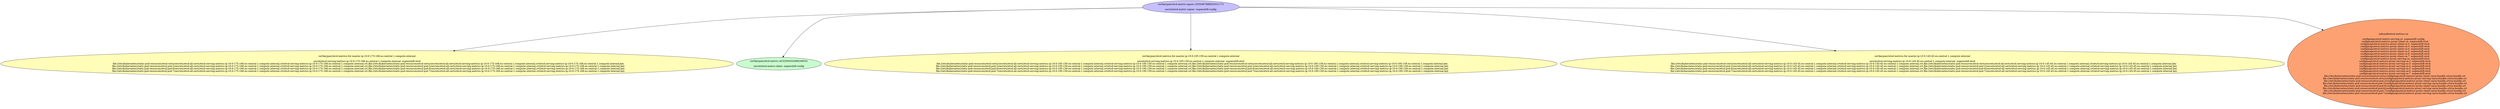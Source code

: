 digraph "Local Certificate" {
  // Node definitions.
  0 [
    label="certkeypair/etcd-metrics-for-master-ip-10-0-175-168.eu-central-1.compute.internal\n\nsecret/etcd-serving-metrics-ip-10-0-175-168.eu-central-1.compute.internal -nopenshift-etcd\n    file:///etc/kubernetes/static-pod-resources/etcd-certs/secrets/etcd-all-certs/etcd-serving-metrics-ip-10-0-175-168.eu-central-1.compute.internal.crt/etcd-serving-metrics-ip-10-0-175-168.eu-central-1.compute.internal.crt,file:///etc/kubernetes/static-pod-resources/etcd-certs/secrets/etcd-all-certs/etcd-serving-metrics-ip-10-0-175-168.eu-central-1.compute.internal.crt/etcd-serving-metrics-ip-10-0-175-168.eu-central-1.compute.internal.key\n    file:///etc/kubernetes/static-pod-resources/etcd-pod-2/secrets/etcd-all-certs/etcd-serving-metrics-ip-10-0-175-168.eu-central-1.compute.internal.crt/etcd-serving-metrics-ip-10-0-175-168.eu-central-1.compute.internal.crt,file:///etc/kubernetes/static-pod-resources/etcd-pod-2/secrets/etcd-all-certs/etcd-serving-metrics-ip-10-0-175-168.eu-central-1.compute.internal.crt/etcd-serving-metrics-ip-10-0-175-168.eu-central-1.compute.internal.key\n    file:///etc/kubernetes/static-pod-resources/etcd-pod-6/secrets/etcd-all-certs/etcd-serving-metrics-ip-10-0-175-168.eu-central-1.compute.internal.crt/etcd-serving-metrics-ip-10-0-175-168.eu-central-1.compute.internal.crt,file:///etc/kubernetes/static-pod-resources/etcd-pod-6/secrets/etcd-all-certs/etcd-serving-metrics-ip-10-0-175-168.eu-central-1.compute.internal.crt/etcd-serving-metrics-ip-10-0-175-168.eu-central-1.compute.internal.key\n    file:///etc/kubernetes/static-pod-resources/etcd-pod-7/secrets/etcd-all-certs/etcd-serving-metrics-ip-10-0-175-168.eu-central-1.compute.internal.crt/etcd-serving-metrics-ip-10-0-175-168.eu-central-1.compute.internal.crt,file:///etc/kubernetes/static-pod-resources/etcd-pod-7/secrets/etcd-all-certs/etcd-serving-metrics-ip-10-0-175-168.eu-central-1.compute.internal.crt/etcd-serving-metrics-ip-10-0-175-168.eu-central-1.compute.internal.key\n"
    style=filled
    fillcolor="#fffdb8"
  ];
  1 [
    label="certkeypair/etcd-metric-signer::2553087888933531173\n\nsecret/etcd-metric-signer -nopenshift-config\n"
    style=filled
    fillcolor="#c7bfff"
  ];
  2 [
    label="certkeypair/etcd-metric::4232500243488249024\n\nsecret/etcd-metric-client -nopenshift-config\n"
    style=filled
    fillcolor="#c8fbcd"
  ];
  3 [
    label="certkeypair/etcd-metrics-for-master-ip-10-0-195-159.eu-central-1.compute.internal\n\nsecret/etcd-serving-metrics-ip-10-0-195-159.eu-central-1.compute.internal -nopenshift-etcd\n    file:///etc/kubernetes/static-pod-resources/etcd-certs/secrets/etcd-all-certs/etcd-serving-metrics-ip-10-0-195-159.eu-central-1.compute.internal.crt/etcd-serving-metrics-ip-10-0-195-159.eu-central-1.compute.internal.crt,file:///etc/kubernetes/static-pod-resources/etcd-certs/secrets/etcd-all-certs/etcd-serving-metrics-ip-10-0-195-159.eu-central-1.compute.internal.crt/etcd-serving-metrics-ip-10-0-195-159.eu-central-1.compute.internal.key\n    file:///etc/kubernetes/static-pod-resources/etcd-pod-2/secrets/etcd-all-certs/etcd-serving-metrics-ip-10-0-195-159.eu-central-1.compute.internal.crt/etcd-serving-metrics-ip-10-0-195-159.eu-central-1.compute.internal.crt,file:///etc/kubernetes/static-pod-resources/etcd-pod-2/secrets/etcd-all-certs/etcd-serving-metrics-ip-10-0-195-159.eu-central-1.compute.internal.crt/etcd-serving-metrics-ip-10-0-195-159.eu-central-1.compute.internal.key\n    file:///etc/kubernetes/static-pod-resources/etcd-pod-6/secrets/etcd-all-certs/etcd-serving-metrics-ip-10-0-195-159.eu-central-1.compute.internal.crt/etcd-serving-metrics-ip-10-0-195-159.eu-central-1.compute.internal.crt,file:///etc/kubernetes/static-pod-resources/etcd-pod-6/secrets/etcd-all-certs/etcd-serving-metrics-ip-10-0-195-159.eu-central-1.compute.internal.crt/etcd-serving-metrics-ip-10-0-195-159.eu-central-1.compute.internal.key\n    file:///etc/kubernetes/static-pod-resources/etcd-pod-7/secrets/etcd-all-certs/etcd-serving-metrics-ip-10-0-195-159.eu-central-1.compute.internal.crt/etcd-serving-metrics-ip-10-0-195-159.eu-central-1.compute.internal.crt,file:///etc/kubernetes/static-pod-resources/etcd-pod-7/secrets/etcd-all-certs/etcd-serving-metrics-ip-10-0-195-159.eu-central-1.compute.internal.crt/etcd-serving-metrics-ip-10-0-195-159.eu-central-1.compute.internal.key\n"
    style=filled
    fillcolor="#fffdb8"
  ];
  4 [
    label="certkeypair/etcd-metrics-for-master-ip-10-0-145-45.eu-central-1.compute.internal\n\nsecret/etcd-serving-metrics-ip-10-0-145-45.eu-central-1.compute.internal -nopenshift-etcd\n    file:///etc/kubernetes/static-pod-resources/etcd-certs/secrets/etcd-all-certs/etcd-serving-metrics-ip-10-0-145-45.eu-central-1.compute.internal.crt/etcd-serving-metrics-ip-10-0-145-45.eu-central-1.compute.internal.crt,file:///etc/kubernetes/static-pod-resources/etcd-certs/secrets/etcd-all-certs/etcd-serving-metrics-ip-10-0-145-45.eu-central-1.compute.internal.crt/etcd-serving-metrics-ip-10-0-145-45.eu-central-1.compute.internal.key\n    file:///etc/kubernetes/static-pod-resources/etcd-pod-2/secrets/etcd-all-certs/etcd-serving-metrics-ip-10-0-145-45.eu-central-1.compute.internal.crt/etcd-serving-metrics-ip-10-0-145-45.eu-central-1.compute.internal.crt,file:///etc/kubernetes/static-pod-resources/etcd-pod-2/secrets/etcd-all-certs/etcd-serving-metrics-ip-10-0-145-45.eu-central-1.compute.internal.crt/etcd-serving-metrics-ip-10-0-145-45.eu-central-1.compute.internal.key\n    file:///etc/kubernetes/static-pod-resources/etcd-pod-6/secrets/etcd-all-certs/etcd-serving-metrics-ip-10-0-145-45.eu-central-1.compute.internal.crt/etcd-serving-metrics-ip-10-0-145-45.eu-central-1.compute.internal.crt,file:///etc/kubernetes/static-pod-resources/etcd-pod-6/secrets/etcd-all-certs/etcd-serving-metrics-ip-10-0-145-45.eu-central-1.compute.internal.crt/etcd-serving-metrics-ip-10-0-145-45.eu-central-1.compute.internal.key\n    file:///etc/kubernetes/static-pod-resources/etcd-pod-7/secrets/etcd-all-certs/etcd-serving-metrics-ip-10-0-145-45.eu-central-1.compute.internal.crt/etcd-serving-metrics-ip-10-0-145-45.eu-central-1.compute.internal.crt,file:///etc/kubernetes/static-pod-resources/etcd-pod-7/secrets/etcd-all-certs/etcd-serving-metrics-ip-10-0-145-45.eu-central-1.compute.internal.crt/etcd-serving-metrics-ip-10-0-145-45.eu-central-1.compute.internal.key\n"
    style=filled
    fillcolor="#fffdb8"
  ];
  5 [
    label="cabundle/etcd-metrics-ca\n\nconfigmaps/etcd-metric-serving-ca -nopenshift-config\n    configmaps/etcd-metrics-proxy-client-ca -nopenshift-etcd\n    configmaps/etcd-metrics-proxy-client-ca-2 -nopenshift-etcd\n    configmaps/etcd-metrics-proxy-client-ca-3 -nopenshift-etcd\n    configmaps/etcd-metrics-proxy-client-ca-4 -nopenshift-etcd\n    configmaps/etcd-metrics-proxy-client-ca-5 -nopenshift-etcd\n    configmaps/etcd-metrics-proxy-client-ca-6 -nopenshift-etcd\n    configmaps/etcd-metrics-proxy-client-ca-7 -nopenshift-etcd\n    configmaps/etcd-metrics-proxy-serving-ca -nopenshift-etcd\n    configmaps/etcd-metrics-proxy-serving-ca-2 -nopenshift-etcd\n    configmaps/etcd-metrics-proxy-serving-ca-3 -nopenshift-etcd\n    configmaps/etcd-metrics-proxy-serving-ca-4 -nopenshift-etcd\n    configmaps/etcd-metrics-proxy-serving-ca-5 -nopenshift-etcd\n    configmaps/etcd-metrics-proxy-serving-ca-6 -nopenshift-etcd\n    configmaps/etcd-metrics-proxy-serving-ca-7 -nopenshift-etcd\n    file:///etc/kubernetes/static-pod-resources/etcd-certs/configmaps/etcd-metrics-proxy-client-ca/ca-bundle.crt/ca-bundle.crt\n    file:///etc/kubernetes/static-pod-resources/etcd-certs/configmaps/etcd-metrics-proxy-serving-ca/ca-bundle.crt/ca-bundle.crt\n    file:///etc/kubernetes/static-pod-resources/etcd-pod-2/configmaps/etcd-metrics-proxy-client-ca/ca-bundle.crt/ca-bundle.crt\n    file:///etc/kubernetes/static-pod-resources/etcd-pod-2/configmaps/etcd-metrics-proxy-serving-ca/ca-bundle.crt/ca-bundle.crt\n    file:///etc/kubernetes/static-pod-resources/etcd-pod-6/configmaps/etcd-metrics-proxy-client-ca/ca-bundle.crt/ca-bundle.crt\n    file:///etc/kubernetes/static-pod-resources/etcd-pod-6/configmaps/etcd-metrics-proxy-serving-ca/ca-bundle.crt/ca-bundle.crt\n    file:///etc/kubernetes/static-pod-resources/etcd-pod-7/configmaps/etcd-metrics-proxy-client-ca/ca-bundle.crt/ca-bundle.crt\n    file:///etc/kubernetes/static-pod-resources/etcd-pod-7/configmaps/etcd-metrics-proxy-serving-ca/ca-bundle.crt/ca-bundle.crt\n"
    style=filled
    fillcolor="#fda172"
  ];

  // Edge definitions.
  1 -> 0;
  1 -> 2;
  1 -> 3;
  1 -> 4;
  1 -> 5;
}